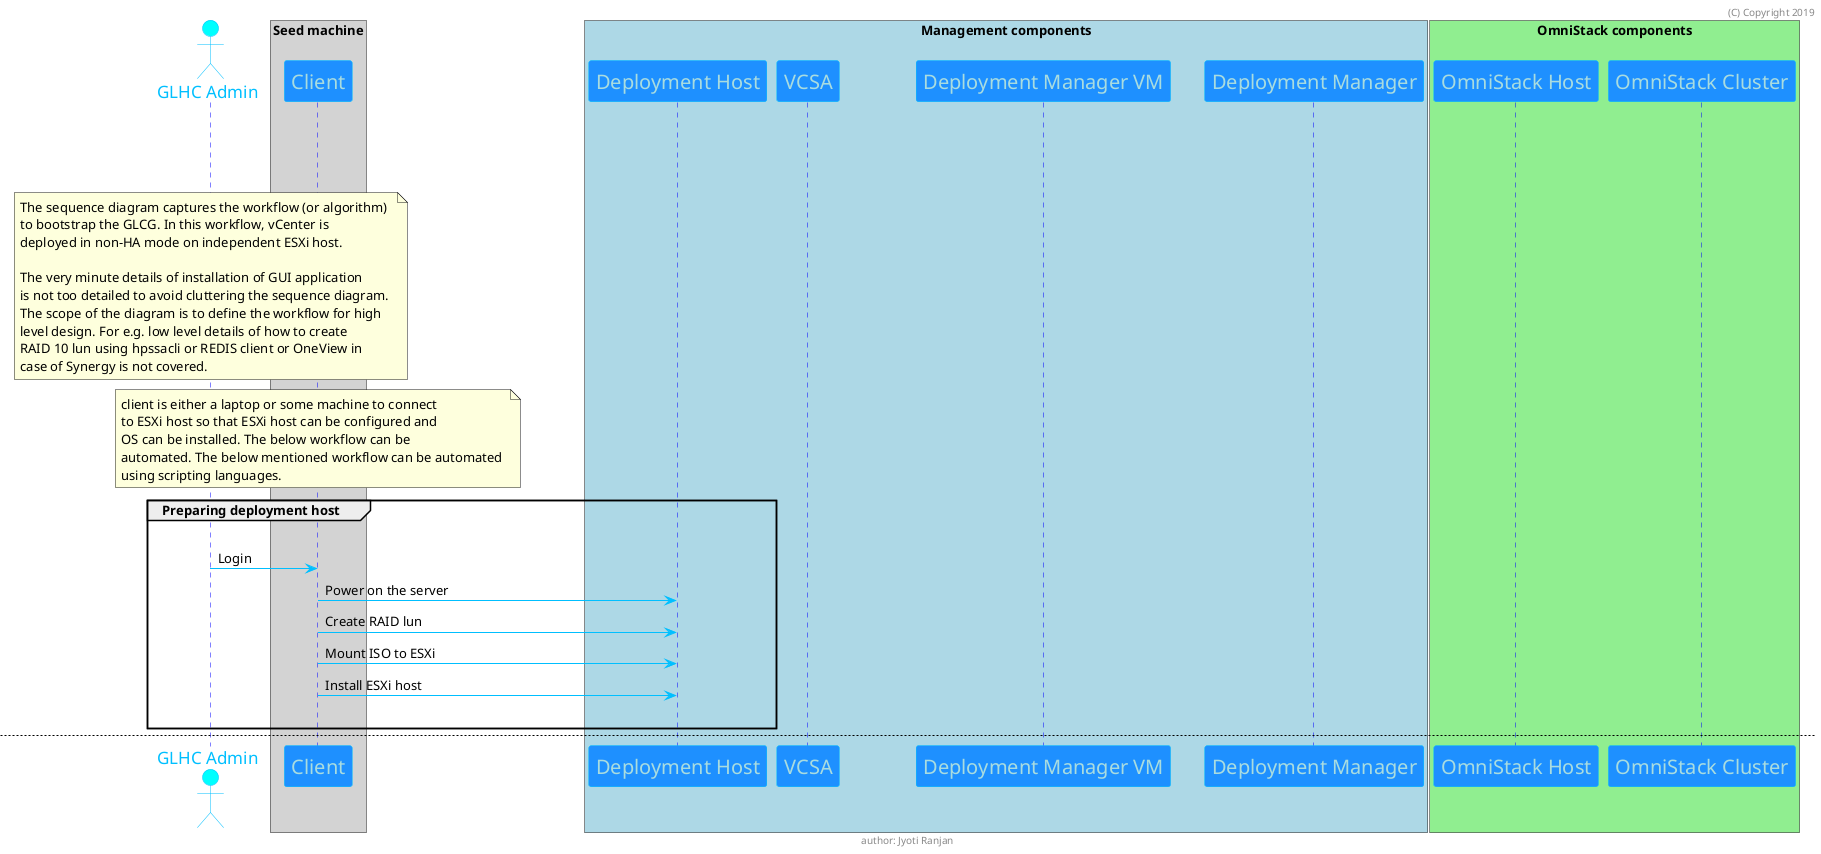 @startuml


skinparam sequence {
    TitleFontSize 36
    TitleFontName Tahoma
    TitleFontColor DarkBlue


	ArrowColor DeepSkyBlue
	ActorBorderColor DeepSkyBlue
	LifeLineBorderColor blue
	LifeLineBackgroundColor #A9DCDF

	ParticipantBorderColor DeepSkyBlue
	ParticipantBackgroundColor DodgerBlue
	ParticipantFontName Impact
	ParticipantFontSize 20
	ParticipantFontColor #A9DCDF

	ActorBackgroundColor aqua
	ActorFontColor DeepSkyBlue
	ActorFontSize 17
	ActorFontName Aapex
}


header (C) Copyright 2019
footer author: Jyoti Ranjan

    |||
    |||
    |||

actor "GLHC Admin"
note over "GLHC Admin"
    The sequence diagram captures the workflow (or algorithm) 
    to bootstrap the GLCG. In this workflow, vCenter is 
    deployed in non-HA mode on independent ESXi host.

    The very minute details of installation of GUI application 
    is not too detailed to avoid cluttering the sequence diagram. 
    The scope of the diagram is to define the workflow for high 
    level design. For e.g. low level details of how to create
    RAID 10 lun using hpssacli or REDIS client or OneView in 
    case of Synergy is not covered.
end note

box "Seed machine" #LightGrey
    participant Client
end box

box "Management components" #LightBlue
    participant "Deployment Host"
    participant VCSA
    participant "Deployment Manager VM"
    participant "Deployment Manager"
end box

box "OmniStack components" #LightGreen
    participant "OmniStack Host"
    participant "OmniStack Cluster"
end box

note over Client
    client is either a laptop or some machine to connect
    to ESXi host so that ESXi host can be configured and
    OS can be installed. The below workflow can be
    automated. The below mentioned workflow can be automated 
    using scripting languages.
end note

group Preparing deployment host
        |||
    "GLHC Admin" -> Client: Login
    "Client" -> "Deployment Host": Power on the server
    "Client" -> "Deployment Host": Create RAID lun
    "Client" -> "Deployment Host": Mount ISO to ESXi
    "Client" -> "Deployment Host": Install ESXi host
        |||
end group


newpage

note over Client
    The below mentioned
    workflow can be automated using
    scripting languages.
end note

group Deploying management software(s)
        |||
    note over "GLHC Admin"
        It is assumed that admin is
        still logged into client mode
        to preform steps.
    end note
    "Client" -> Client: Download VCSA OVA
    "Client" -> "Deployment Host": Create VCSA appliance
    "Deployment Host" -> VCSA: VCSA is created
    "Client" -> VCSA: ssh to VCSA to verify its installation
    "Client" -> "Client": Note VCSA url
        |||
    note over Client
        It is worth to mention that "Deployment Manager VM"
        is a Windows 2012 R2 VM. Customer needs to be provided
        Windows OVA through offline or online mechanism. It
        needs to be decided.
    end note
    "Client" -> "Client": Download windows OVA
    "Client" -> "Deployment Host": Create "Deployment Manager VM"
    "Deployment Host" -> "Deployment Manager VM": "Deployment Manager VM" is created
    note over "Deployment Manager VM"
       It is assumed that admin is still logged into client mode
       to preform steps.  As we are going to run windows installer,
       we need to do remote login to "Deployment Manager VM" from
       Client and run script to install arbiter.
    end note
    "Client" -> "Client": Download Arbiter's msi
    "Client" -> "Deployment Manager VM": Upload Arbiter's msi
    "Client" -> "Deployment Manager VM": Login
    "Deployment Manager VM" -> "Deployment Manager VM": Run arbiter's msi installer to install Arbiter
        |||
    note over "Deployment Manager VM"
       It is assumed that admin is still logged into client mode
       to preform steps.

       Here we are going to run JAR file with parameters
       captured in yaml file. For this one needs to remote
       login to "Deployment Manager VM" and run the jar
       command.
    end note
    "Client" -> "Client": Download deployment manager's msi
    "Client" -> "Client": Prepare user input for OmniStack cluster configuration
    note over "Client"
        User input file contains set of parameter
        which is needed for OmniStack cluster
        creation like subnet to which OmniStack
        host needs to be discovered etc. For details,
        refer deployment guide.
    end note
    "Client" -> "Deployment Manager VM": Upload deployment manager's msi
    "Client" -> "Deployment Manager VM": Upload user input file
    "Client" -> "Deployment Manager VM": Login
    "Deployment Manager VM" -> "Deployment Manager VM": Run installer with input file
    "Deployment Manager VM" -> "Deployment Manager": Ensure installation is correct
        |||
    note over "GLHC Admin"
       It is assumed that admin is still logged into client mode
       to preform steps. As we are going to install windows plugin
       for vSphere, we can do same from Client as well.
    end note
    "Client" -> "Client": Download vSphere web-plugin installer
    "Client" -> VCSA: Upload to VCSA
    "Client" -> VCSA: Login
    VCSA -> VCSA: Install web-plugin
    VCSA -> VCSA: Restart VMware "vsphere-ui" service
        |||
    "Client" -> "Client": Verify overall deployment environment
    note over "Client"
        At this point of time, vCenter and Arbiter should
        be up and running.
    end note
        |||
end

newpage


note over "GLHC Admin"
    The below mentioned workflow can be automated using
    scripting languages.
end note


group Creating OmniStack cluster
        |||
    note over Client
        It is worth to mention that "Deployment Manager VM"
        is a Windows 2012 R2 VM. Customer needs to be provided
        Windows OVA through offline or online mechanism. It
        needs to be decided.
    end note
    loop for every GLCG host
        "Client" -> "OmniStack Host": Power on
        "Client" -> "OmniStack Host": Assign static IP address
        "Client" -> "Client": Note down IP
    end
        |||
    "Client" -> "Deployment Manager VM": Login
    "Deployment Manager VM" -> "Deployment Manager VM": Open "Deployment Manager"
    "Deployment Manager VM" -> "Deployment Manager": Application is launched
    "Deployment Manager" -> "Deployment Manager": Create OmniStack cluster
    "Deployment Manager" -> "OmniStack Cluster": system initiates the process
    "Deployment Manager" -> "Deployment Manager": Feed Arbiter IP
    "Deployment Manager" -> "Deployment Manager": Scan OmniStack hosts
    "Deployment Manager" -> "Deployment Manager": Configure OmniStack
    "Deployment Manager" -> "OmniStack Cluster": system initiates the process
    "Deployment Manager" -> "Deployment Manager": Configure network
    "Deployment Manager" -> "Deployment Manager": Configure NTP
    "Deployment Manager" -> "Deployment Manager": Run tests
        |||
end group

newpage

note over "Deployment Manager VM"
    The below mentioned workflow can be automated using
    scripting languages.
end note

group Preparing OmniStack cluster for consumption
        |||
   note over "GLHC Admin"
        It is assumed that admin is
        still logged into client mode
        to preform steps.
   end note
   "Client" -> VCSA: Open vCenter
   VCSA -> VCSA: Create datastore
   VCSA -> "OmniStack Cluster":
   VCSA-> VCSA: Create backup policy (if desired)
   VCSA -> "OmniStack Cluster":
        |||
end group

@enduml